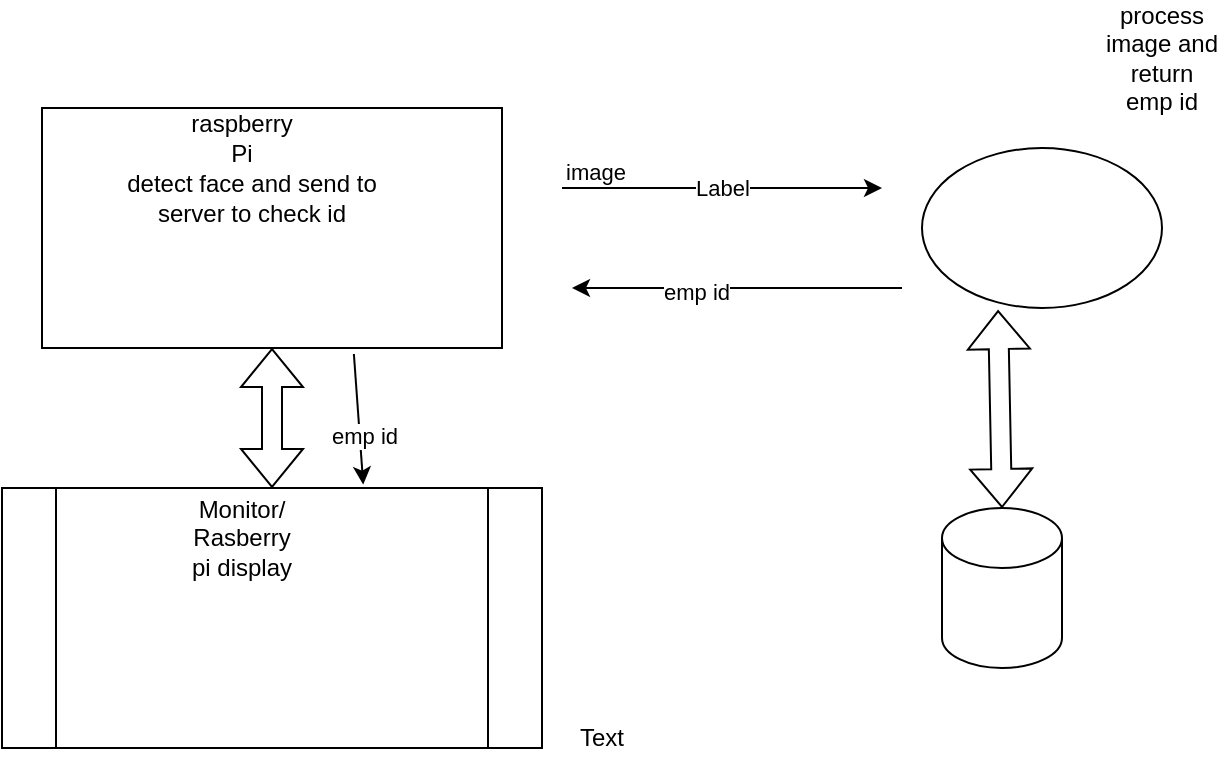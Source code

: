 <mxfile version="17.4.6" type="github">
  <diagram id="1sln18OSicmYsX-5lCVv" name="block diagram">
    <mxGraphModel dx="782" dy="475" grid="1" gridSize="10" guides="1" tooltips="1" connect="1" arrows="1" fold="1" page="1" pageScale="1" pageWidth="850" pageHeight="1100" math="0" shadow="0">
      <root>
        <mxCell id="0" />
        <mxCell id="1" parent="0" />
        <mxCell id="FGxO0sSwwNfMIU5HJwCk-1" value="" style="shape=cylinder3;whiteSpace=wrap;html=1;boundedLbl=1;backgroundOutline=1;size=15;" parent="1" vertex="1">
          <mxGeometry x="570" y="330" width="60" height="80" as="geometry" />
        </mxCell>
        <mxCell id="FGxO0sSwwNfMIU5HJwCk-2" value="" style="rounded=0;whiteSpace=wrap;html=1;" parent="1" vertex="1">
          <mxGeometry x="120" y="130" width="230" height="120" as="geometry" />
        </mxCell>
        <mxCell id="FGxO0sSwwNfMIU5HJwCk-3" value="" style="ellipse;whiteSpace=wrap;html=1;" parent="1" vertex="1">
          <mxGeometry x="560" y="150" width="120" height="80" as="geometry" />
        </mxCell>
        <mxCell id="FGxO0sSwwNfMIU5HJwCk-5" value="" style="endArrow=classic;html=1;rounded=0;" parent="1" edge="1">
          <mxGeometry relative="1" as="geometry">
            <mxPoint x="380" y="170" as="sourcePoint" />
            <mxPoint x="540" y="170" as="targetPoint" />
          </mxGeometry>
        </mxCell>
        <mxCell id="FGxO0sSwwNfMIU5HJwCk-6" value="Label" style="edgeLabel;resizable=0;html=1;align=center;verticalAlign=middle;" parent="FGxO0sSwwNfMIU5HJwCk-5" connectable="0" vertex="1">
          <mxGeometry relative="1" as="geometry" />
        </mxCell>
        <mxCell id="FGxO0sSwwNfMIU5HJwCk-7" value="image" style="edgeLabel;resizable=0;html=1;align=left;verticalAlign=bottom;" parent="FGxO0sSwwNfMIU5HJwCk-5" connectable="0" vertex="1">
          <mxGeometry x="-1" relative="1" as="geometry" />
        </mxCell>
        <mxCell id="FGxO0sSwwNfMIU5HJwCk-9" value="" style="endArrow=classic;html=1;rounded=0;" parent="1" edge="1">
          <mxGeometry width="50" height="50" relative="1" as="geometry">
            <mxPoint x="550" y="220" as="sourcePoint" />
            <mxPoint x="385" y="220" as="targetPoint" />
          </mxGeometry>
        </mxCell>
        <mxCell id="FGxO0sSwwNfMIU5HJwCk-10" value="emp id&lt;br&gt;" style="edgeLabel;html=1;align=center;verticalAlign=middle;resizable=0;points=[];" parent="FGxO0sSwwNfMIU5HJwCk-9" vertex="1" connectable="0">
          <mxGeometry x="0.253" y="2" relative="1" as="geometry">
            <mxPoint as="offset" />
          </mxGeometry>
        </mxCell>
        <mxCell id="FGxO0sSwwNfMIU5HJwCk-11" value="raspberry Pi" style="text;html=1;strokeColor=none;fillColor=none;align=center;verticalAlign=middle;whiteSpace=wrap;rounded=0;" parent="1" vertex="1">
          <mxGeometry x="190" y="110" width="60" height="70" as="geometry" />
        </mxCell>
        <mxCell id="FGxO0sSwwNfMIU5HJwCk-12" value="detect face and send to server to check id" style="text;html=1;strokeColor=none;fillColor=none;align=center;verticalAlign=middle;whiteSpace=wrap;rounded=0;" parent="1" vertex="1">
          <mxGeometry x="150" y="150" width="150" height="50" as="geometry" />
        </mxCell>
        <mxCell id="FGxO0sSwwNfMIU5HJwCk-13" value="process image and return emp id" style="text;html=1;strokeColor=none;fillColor=none;align=center;verticalAlign=middle;whiteSpace=wrap;rounded=0;" parent="1" vertex="1">
          <mxGeometry x="650" y="90" width="60" height="30" as="geometry" />
        </mxCell>
        <mxCell id="FGxO0sSwwNfMIU5HJwCk-14" value="" style="shape=flexArrow;endArrow=classic;startArrow=classic;html=1;rounded=0;entryX=0.317;entryY=1.013;entryDx=0;entryDy=0;entryPerimeter=0;exitX=0.5;exitY=0;exitDx=0;exitDy=0;exitPerimeter=0;" parent="1" source="FGxO0sSwwNfMIU5HJwCk-1" target="FGxO0sSwwNfMIU5HJwCk-3" edge="1">
          <mxGeometry width="100" height="100" relative="1" as="geometry">
            <mxPoint x="550" y="330" as="sourcePoint" />
            <mxPoint x="650" y="230" as="targetPoint" />
          </mxGeometry>
        </mxCell>
        <mxCell id="sVZ6unLLLjuDd64JXyeE-1" value="" style="shape=process;whiteSpace=wrap;html=1;backgroundOutline=1;" vertex="1" parent="1">
          <mxGeometry x="100" y="320" width="270" height="130" as="geometry" />
        </mxCell>
        <mxCell id="sVZ6unLLLjuDd64JXyeE-4" value="Text" style="text;html=1;strokeColor=none;fillColor=none;align=center;verticalAlign=middle;whiteSpace=wrap;rounded=0;" vertex="1" parent="1">
          <mxGeometry x="370" y="430" width="60" height="30" as="geometry" />
        </mxCell>
        <mxCell id="sVZ6unLLLjuDd64JXyeE-5" value="Monitor/ Rasberry pi display&lt;br&gt;" style="text;html=1;strokeColor=none;fillColor=none;align=center;verticalAlign=middle;whiteSpace=wrap;rounded=0;" vertex="1" parent="1">
          <mxGeometry x="190" y="330" width="60" height="30" as="geometry" />
        </mxCell>
        <mxCell id="sVZ6unLLLjuDd64JXyeE-6" value="" style="endArrow=classic;html=1;rounded=0;exitX=0.678;exitY=1.025;exitDx=0;exitDy=0;exitPerimeter=0;entryX=0.669;entryY=-0.013;entryDx=0;entryDy=0;entryPerimeter=0;" edge="1" parent="1" source="FGxO0sSwwNfMIU5HJwCk-2" target="sVZ6unLLLjuDd64JXyeE-1">
          <mxGeometry width="50" height="50" relative="1" as="geometry">
            <mxPoint x="465" y="280" as="sourcePoint" />
            <mxPoint x="300" y="280" as="targetPoint" />
          </mxGeometry>
        </mxCell>
        <mxCell id="sVZ6unLLLjuDd64JXyeE-7" value="emp id&lt;br&gt;" style="edgeLabel;html=1;align=center;verticalAlign=middle;resizable=0;points=[];" vertex="1" connectable="0" parent="sVZ6unLLLjuDd64JXyeE-6">
          <mxGeometry x="0.253" y="2" relative="1" as="geometry">
            <mxPoint as="offset" />
          </mxGeometry>
        </mxCell>
        <mxCell id="sVZ6unLLLjuDd64JXyeE-9" value="" style="shape=flexArrow;endArrow=classic;startArrow=classic;html=1;rounded=0;entryX=0.5;entryY=1;entryDx=0;entryDy=0;exitX=0.5;exitY=0;exitDx=0;exitDy=0;" edge="1" parent="1" source="sVZ6unLLLjuDd64JXyeE-1" target="FGxO0sSwwNfMIU5HJwCk-2">
          <mxGeometry width="100" height="100" relative="1" as="geometry">
            <mxPoint x="190" y="380" as="sourcePoint" />
            <mxPoint x="290" y="280" as="targetPoint" />
          </mxGeometry>
        </mxCell>
      </root>
    </mxGraphModel>
  </diagram>
</mxfile>
